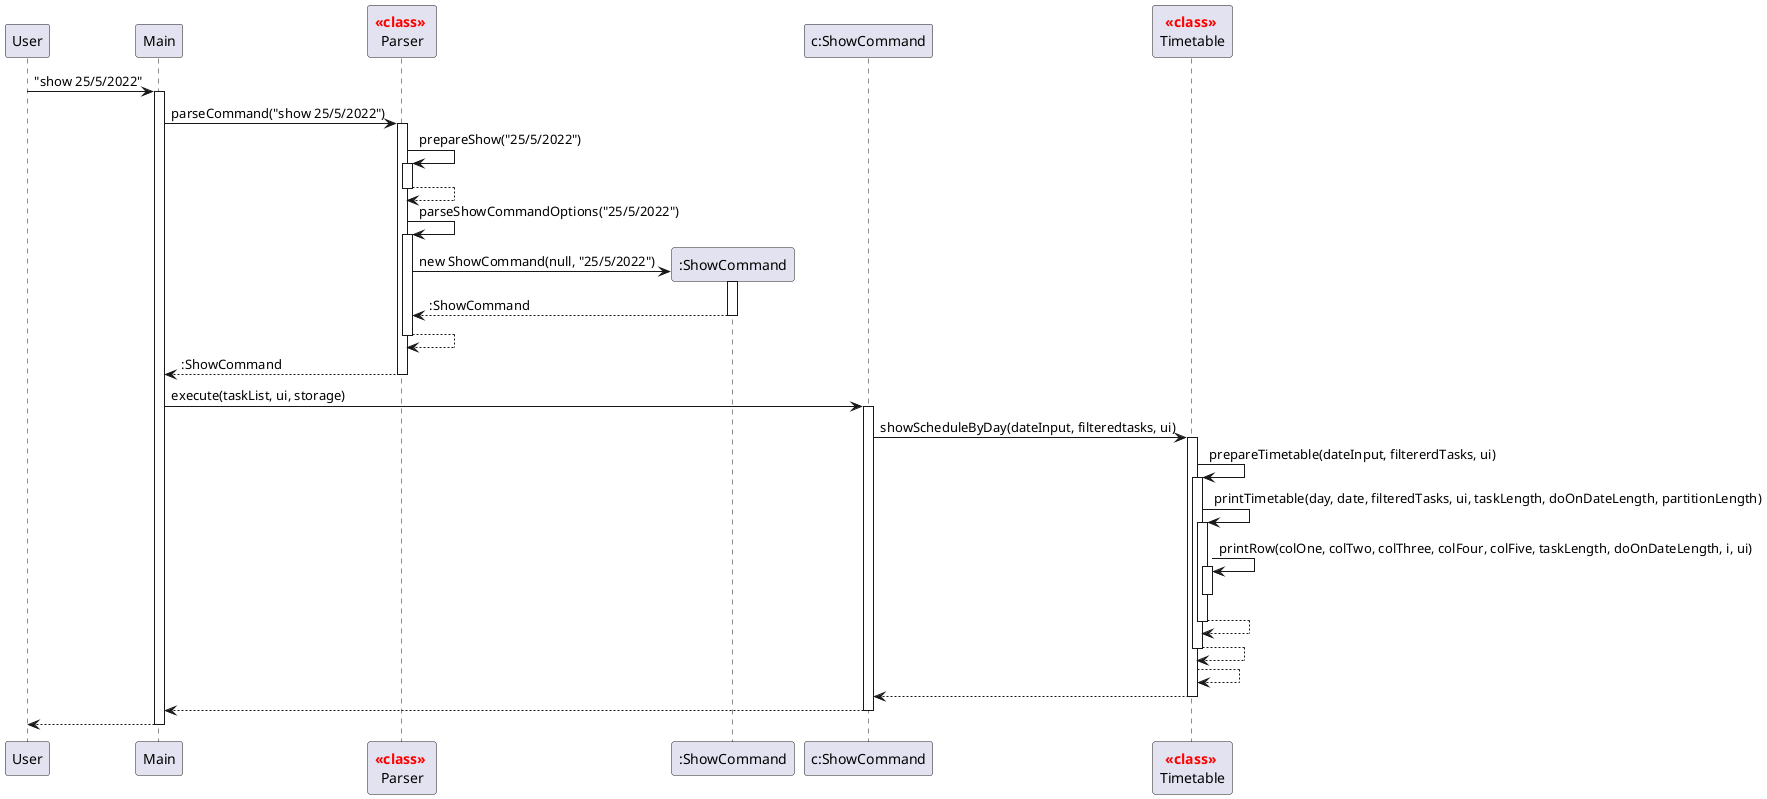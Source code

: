 @startuml
'https://plantuml.com/sequence-diagram

participant User as User
participant Main as Main
participant "<font color=red>**<<class>>** \nParser" as Parser
participant ":ShowCommand" as ShowCommand
participant "c:ShowCommand" as instanceShowCommand
participant "<font color=red>**<<class>>** \nTimetable" as Timetable

User -> Main: "show 25/5/2022"

activate Main

Main -> Parser: parseCommand("show 25/5/2022")
activate Parser
Parser -> Parser: prepareShow("25/5/2022")
activate Parser
Parser --> Parser:
deactivate Parser

Parser -> Parser: parseShowCommandOptions("25/5/2022")
activate Parser
create ShowCommand
Parser ->  ShowCommand: new ShowCommand(null, "25/5/2022")
activate ShowCommand
ShowCommand --> Parser: :ShowCommand
deactivate ShowCommand
Parser --> Parser
deactivate Parser

Parser --> Main: :ShowCommand
deactivate Parser

Main -> instanceShowCommand: execute(taskList, ui, storage)
activate instanceShowCommand
instanceShowCommand -> Timetable: showScheduleByDay(dateInput, filteredtasks, ui)
activate Timetable
Timetable -> Timetable: prepareTimetable(dateInput, filtererdTasks, ui)
activate Timetable
Timetable -> Timetable: printTimetable(day, date, filteredTasks, ui, taskLength, doOnDateLength, partitionLength)
activate Timetable
Timetable -> Timetable: printRow(colOne, colTwo, colThree, colFour, colFive, taskLength, doOnDateLength, i, ui)
activate Timetable
deactivate Timetable
Timetable --> Timetable
deactivate Timetable
Timetable --> Timetable
deactivate Timetable
Timetable --> Timetable

Timetable --> instanceShowCommand
deactivate Timetable

instanceShowCommand --> Main
deactivate instanceShowCommand

Main --> User
deactivate Main


@enduml